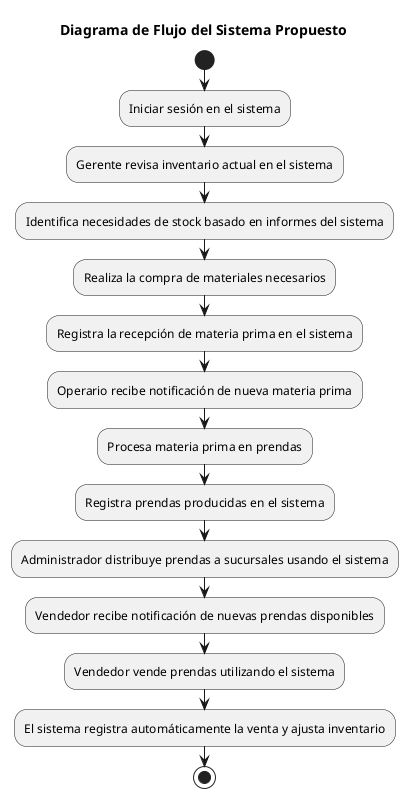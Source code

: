 @startuml Sistema propuesto
title Diagrama de Flujo del Sistema Propuesto

start

:Iniciar sesión en el sistema;
:Gerente revisa inventario actual en el sistema;
:Identifica necesidades de stock basado en informes del sistema;
:Realiza la compra de materiales necesarios;
:Registra la recepción de materia prima en el sistema;
:Operario recibe notificación de nueva materia prima;
:Procesa materia prima en prendas;
:Registra prendas producidas en el sistema;
:Administrador distribuye prendas a sucursales usando el sistema;
:Vendedor recibe notificación de nuevas prendas disponibles;
:Vendedor vende prendas utilizando el sistema;
:El sistema registra automáticamente la venta y ajusta inventario;

stop

@enduml
